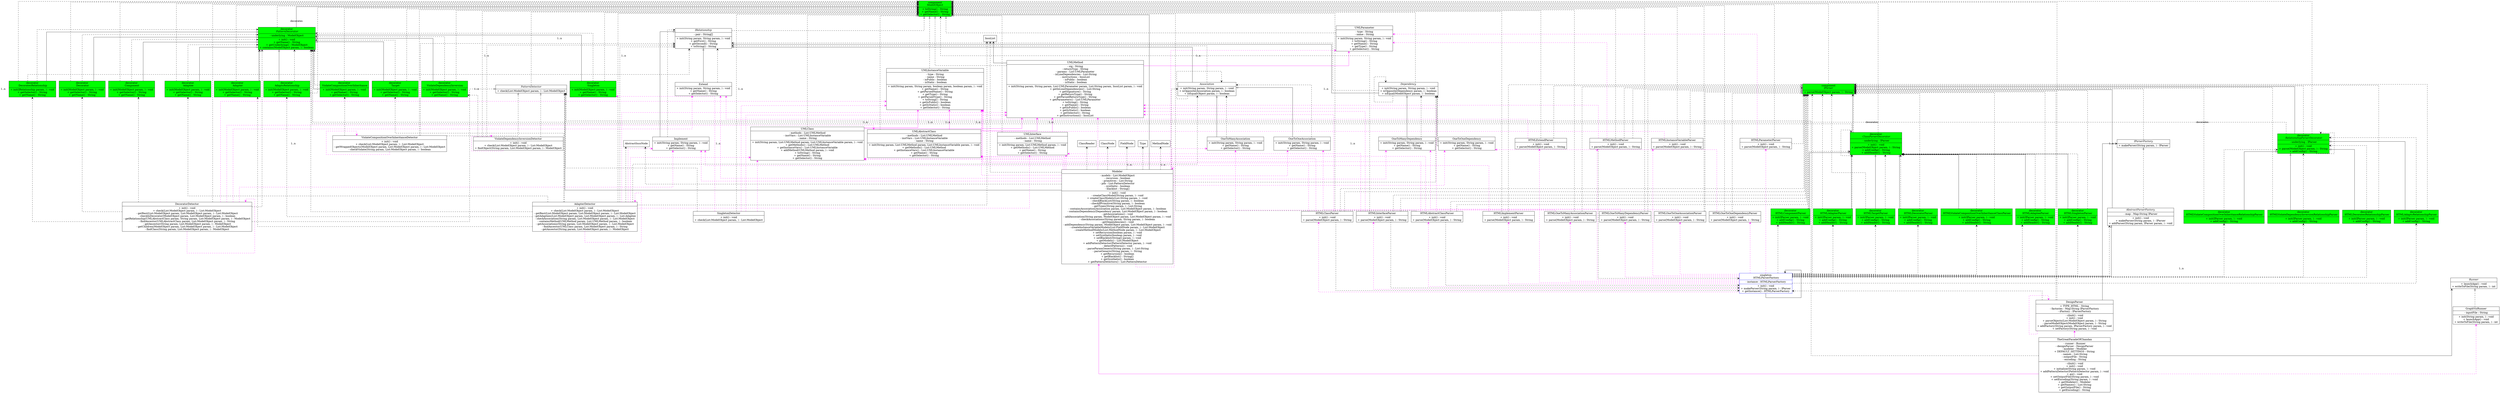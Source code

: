 digraph uml{rankdir=BT;splines=ortho;node[shape = box];Modeler[shape = "record",label=<{ Modeler|- models : List:ModelObject<br/>- recursion : boolean<br/>- primitives : List:String<br/>- pds : List:PatternDetector<br/>- synthetic : boolean<br/>- blacklist : String[]<br/>|+ init() : void<br/>- createClassModel(String param, ) : void<br/>+ createClassModels(List:String param, ) : void<br/>- checkBlackList(String param, ) : boolean<br/>- checkIfPrimitive(String param, ) : boolean<br/>- getTypes(String param, ) : List:String<br/>- containsAssociation(Association param, List:ModelObject param, ) : boolean<br/>- containsDependency(Dependency param, List:ModelObject param, ) : boolean<br/>- getAssociations() : void<br/>- addAssociation(String param, ModelObject param, List:ModelObject param, ) : void<br/>- checkAssociations(String param, String param, ) : boolean<br/>- getDependencies() : void<br/>- addDependency(String param, ModelObject param, List:ModelObject param, ) : void<br/>- createInstanceVariableModels(List:FieldNode param, ) : List:ModelObject<br/>- createMethodModels(List:MethodNode param, ) : List:ModelObject<br/>+ setRecursion(boolean param, ) : void<br/>+ setSynthetic(boolean param, ) : void<br/>+ setBlacklist(String[] param, ) : void<br/>+ getModels() : List:ModelObject<br/>+ addPatternDetector(PatternDetector param, ) : void<br/>- detectPatterns() : void<br/>- parseParamGeneric(String param, ) : List:String<br/>- parseGeneric(String param, ) : String<br/>+ getRecursion() : boolean<br/>+ getBlacklist() : String[]<br/>+ getSynthetic() : boolean<br/>+ getPatternDetectors() : List:PatternDetector<br/>}>];DesignParser[shape = "record",label=<{ DesignParser|+ TYPE_HTML : String<br/>- factories : Map:String IParserFactory<br/>- iFactory : IParserFactory<br/>|- clinit() : void<br/>+ init() : void<br/>+ parseObjects(List:ModelObject param, ) : String<br/>- parseModelObject(ModelObject param, ) : String<br/>+ addFactory(String param, IParserFactory param, ) : void<br/>+ setFactory(String param, ) : void<br/>}>];TheGreatFacadeOfChandan[shape = "record",label=<{ TheGreatFacadeOfChandan|- runner : Runner<br/>- designParser : DesignParser<br/>- modeler : Modeler<br/>+ DEFAULT_SETTINGS : String<br/>- names : List:String<br/>- outputFile : String<br/>- encoding : String<br/>|- clinit() : void<br/>+ init() : void<br/>+ initialize(String param, ) : void<br/>+ addPatternDetector(PatternDetector param, ) : void<br/>+ go() : void<br/>+ setOutputFile(String param, ) : void<br/>+ setEncoding(String param, ) : void<br/>+ getModeler() : Modeler<br/>+ getNames() : List:String<br/>+ getOutputFile() : String<br/>+ getEncoding() : String<br/>}>];AdapterDetector->PatternDetector [arrowhead="onormal",style="dashed"];AdapterDetector[shape = "record",label=<{ AdapterDetector|+ init() : void<br/>+ check(List:ModelObject param, ) : List:ModelObject<br/>- getRest(List:ModelObject param, List:ModelObject param, ) : List:ModelObject<br/>- getAdaptees(List:ModelObject param, List:ModelObject param, ) : List:Adaptee<br/>- checkAssociation(String param, List:ModelObject param, ) : List:ModelObject<br/>- containsMethod(UMLMethod param, List:UMLMethod param, ) : boolean<br/>- getAssociations(String param, List:ModelObject param, ) : List:ModelObject<br/>- findAncestor(UMLClass param, List:ModelObject param, ) : String<br/>- getAncestor(String param, List:ModelObject param, ) : ModelObject<br/>}>];DecoratorDetector->PatternDetector [arrowhead="onormal",style="dashed"];DecoratorDetector[shape = "record",label=<{ DecoratorDetector|+ init() : void<br/>+ check(List:ModelObject param, ) : List:ModelObject<br/>- getRest(List:ModelObject param, List:ModelObject param, ) : List:ModelObject<br/>- checkInDecorator(ModelObject param, List:ModelObject param, ) : boolean<br/>- getRelationship(UMLAbstractClass param, String param, List:ModelObject param, ) : ModelObject<br/>- findAncestor(UMLAbstractClass param, List:ModelObject param, ) : String<br/>- getAncestor(String param, List:ModelObject param, ) : ModelObject<br/>- getChildren(ModelObject param, List:ModelObject param, ) : List:ModelObject<br/>- findClass(String param, List:ModelObject param, ) : ModelObject<br/>}>];PatternDetector[shape = "record",label=<{<i>PatternDetector</i>|+ check(List:ModelObject param, ) : List:ModelObject<br/>}>];SingletonDetector->PatternDetector [arrowhead="onormal",style="dashed"];SingletonDetector[shape = "record",label=<{ SingletonDetector|+ init() : void<br/>+ check(List:ModelObject param, ) : List:ModelObject<br/>}>];ViolateCompositionOverInheritanceDetector->PatternDetector [arrowhead="onormal",style="dashed"];ViolateCompositionOverInheritanceDetector[shape = "record",label=<{ ViolateCompositionOverInheritanceDetector|+ init() : void<br/>+ check(List:ModelObject param, ) : List:ModelObject<br/>- getWrappedObjects(ModelObject param, List:ModelObject param, ) : List:ModelObject<br/>- checkViolate(String param, List:ModelObject param, ) : boolean<br/>}>];ViolateDependencyInversionDetector->PatternDetector [arrowhead="onormal",style="dashed"];ViolateDependencyInversionDetector[shape = "record",label=<{ ViolateDependencyInversionDetector|+ init() : void<br/>+ check(List:ModelObject param, ) : List:ModelObject<br/>+ findObject(String param, List:ModelObject param, ) : ModelObject<br/>}>];Runner[shape = "record",label=<{<i>Runner</i>|+ launchApp() : void<br/>+ writeToFile(String param, ) : int<br/>}>];GraphVizRunner->Runner [arrowhead="onormal",style="dashed"];GraphVizRunner[shape = "record",label=<{ GraphVizRunner|- inputFile : String<br/>|+ init(String param, ) : void<br/>+ launchApp() : void<br/>+ writeToFile(String param, ) : int<br/>}>];Adaptee->PatternDecorator [arrowhead="onormal"];Adapter->PatternDecorator [arrowhead="onormal"];AdaptsRelationship->PatternDecorator [arrowhead="onormal"];Association->IRelationship [arrowhead="onormal"];Association[shape = "record",label=<{ <i>Association</i>|+ init(String param, String param, ) : void<br/>+ isOpposite(Association param, ) : boolean<br/>+ isEqual(Object param, ) : boolean<br/>}>];Component->PatternDecorator [arrowhead="onormal"];DecoratesRelationship->PatternDecorator [arrowhead="onormal"];Decorator->PatternDecorator [arrowhead="onormal"];Dependency->IRelationship [arrowhead="onormal"];Dependency[shape = "record",label=<{ <i>Dependency</i>|+ init(String param, String param, ) : void<br/>+ isOpposite(Dependency param, ) : boolean<br/>+ isEqual(ModelObject param, ) : boolean<br/>}>];Extend->IRelationship [arrowhead="onormal"];Extend[shape = "record",label=<{ Extend|+ init(String param, String param, ) : void<br/>+ getName() : String<br/>+ getSelector() : String<br/>}>];Implement->IRelationship [arrowhead="onormal"];Implement[shape = "record",label=<{ Implement|+ init(String param, String param, ) : void<br/>+ getName() : String<br/>+ getSelector() : String<br/>}>];IRelationship->ModelObject [arrowhead="onormal",style="dashed"];IRelationship[shape = "record",label=<{ <i>IRelationship</i>|- pair : String[]<br/>|+ init(String param, String param, ) : void<br/>+ getFirst() : String<br/>+ getSecond() : String<br/>+ toString() : String<br/>}>];OneToManyAssociation->Association [arrowhead="onormal"];OneToManyAssociation[shape = "record",label=<{ OneToManyAssociation|+ init(String param, String param, ) : void<br/>+ getName() : String<br/>+ getSelector() : String<br/>}>];OneToManyDependency->Dependency [arrowhead="onormal"];OneToManyDependency[shape = "record",label=<{ OneToManyDependency|+ init(String param, String param, ) : void<br/>+ getName() : String<br/>+ getSelector() : String<br/>}>];OneToOneAssociation->Association [arrowhead="onormal"];OneToOneAssociation[shape = "record",label=<{ OneToOneAssociation|+ init(String param, String param, ) : void<br/>+ getName() : String<br/>+ getSelector() : String<br/>}>];OneToOneDependency->Dependency [arrowhead="onormal"];OneToOneDependency[shape = "record",label=<{ OneToOneDependency|+ init(String param, String param, ) : void<br/>+ getName() : String<br/>+ getSelector() : String<br/>}>];Singleton->PatternDecorator [arrowhead="onormal"];Target->PatternDecorator [arrowhead="onormal"];UMLAbstractClass->ModelObject [arrowhead="onormal",style="dashed"];UMLAbstractClass[shape = "record",label=<{ UMLAbstractClass|- methods : List:UMLMethod<br/>- instVars : List:UMLInstanceVariable<br/>- name : String<br/>|+ init(String param, List:UMLMethod param, List:UMLInstanceVariable param, ) : void<br/>+ getMethods() : List:UMLMethod<br/>+ getInstanceVars() : List:UMLInstanceVariable<br/>+ getName() : String<br/>+ getSelector() : String<br/>}>];UMLClass->ModelObject [arrowhead="onormal",style="dashed"];UMLClass[shape = "record",label=<{ UMLClass|- methods : List:UMLMethod<br/>- instVars : List:UMLInstanceVariable<br/>- name : String<br/>|+ init(String param, List:UMLMethod param, List:UMLInstanceVariable param, ) : void<br/>+ getMethods() : List:UMLMethod<br/>+ getInstanceVars() : List:UMLInstanceVariable<br/>+ addMethod(UMLMethod param, ) : void<br/>+ toString() : String<br/>+ getName() : String<br/>+ getSelector() : String<br/>}>];UMLInstanceVariable->ModelObject [arrowhead="onormal",style="dashed"];UMLInstanceVariable[shape = "record",label=<{ UMLInstanceVariable|- type : String<br/>- name : String<br/>- isPublic : boolean<br/>- isStatic : boolean<br/>|+ init(String param, String param, boolean param, boolean param, ) : void<br/>+ getName() : String<br/>+ getParsedName() : String<br/>+ getType() : String<br/>+ getParsedType() : String<br/>+ toString() : String<br/>+ getIsPublic() : boolean<br/>+ getIsStatic() : boolean<br/>+ getSelector() : String<br/>}>];UMLInterface->ModelObject [arrowhead="onormal",style="dashed"];UMLInterface[shape = "record",label=<{ UMLInterface|- methods : List:UMLMethod<br/>- name : String<br/>|+ init(String param, List:UMLMethod param, ) : void<br/>+ getMethods() : List:UMLMethod<br/>+ getName() : String<br/>+ getSelector() : String<br/>}>];UMLMethod->ModelObject [arrowhead="onormal",style="dashed"];UMLMethod[shape = "record",label=<{ UMLMethod|- sig : String<br/>- returnType : String<br/>- params : List:UMLParameter<br/>- inLineDependencies : List:String<br/>- instructions : InsnList<br/>- isPublic : boolean<br/>- isStatic : boolean<br/>|+ init(String param, String param, List:UMLParameter param, List:String param, InsnList param, ) : void<br/>+ getInLineDependencies() : List:String<br/>+ getSignature() : String<br/>+ getReturnType() : String<br/>+ getParsedReturnType() : String<br/>+ getParameters() : List:UMLParameter<br/>+ toString() : String<br/>+ getName() : String<br/>+ getIsPublic() : boolean<br/>+ getIsStatic() : boolean<br/>+ getSelector() : String<br/>+ getInstructions() : InsnList<br/>}>];UMLParameter->ModelObject [arrowhead="onormal",style="dashed"];UMLParameter[shape = "record",label=<{ UMLParameter|- type : String<br/>- name : String<br/>|+ init(String param, String param, ) : void<br/>+ toString() : String<br/>+ getName() : String<br/>+ getType() : String<br/>+ getSelector() : String<br/>}>];ViolateCompositionOverInheritance->PatternDecorator [arrowhead="onormal"];ViolateDependencyInversion->PatternDecorator [arrowhead="onormal"];AbstractParserFactory->IParserFactory [arrowhead="onormal",style="dashed"];AbstractParserFactory[shape = "record",label=<{ <i>AbstractParserFactory</i>|- map : Map:String IParser<br/>|+ init() : void<br/>+ makeParser(String param, ) : IParser<br/>+ addParser(String param, IParser param, ) : void<br/>}>];HTMLParserFactory->AbstractParserFactory [arrowhead="onormal"];IParserFactory[shape = "record",label=<{<i>IParserFactory</i>|+ makeParser(String param, ) : IParser<br/>}>];HTMLAbstractClassParser->IParser [arrowhead="onormal",style="dashed"];HTMLAbstractClassParser[shape = "record",label=<{ HTMLAbstractClassParser|+ init() : void<br/>+ parse(ModelObject param, ) : String<br/>}>];HTMLAdapteeParser->ClassParserDecorator [arrowhead="onormal"];HTMLAdapterParser->ClassParserDecorator [arrowhead="onormal"];HTMLAdaptsRelationshipParser->RelationshipParserDecorator [arrowhead="onormal"];HTMLClassParser->IParser [arrowhead="onormal",style="dashed"];HTMLClassParser[shape = "record",label=<{ HTMLClassParser|+ init() : void<br/>+ parse(ModelObject param, ) : String<br/>}>];HTMLComponentParser->ClassParserDecorator [arrowhead="onormal"];HTMLDecoratesRelationshipParser->RelationshipParserDecorator [arrowhead="onormal"];HTMLDecoratorParser->ClassParserDecorator [arrowhead="onormal"];HTMLExtendParser->IParser [arrowhead="onormal",style="dashed"];HTMLExtendParser[shape = "record",label=<{ HTMLExtendParser|+ init() : void<br/>+ parse(ModelObject param, ) : String<br/>}>];HTMLImplementParser->IParser [arrowhead="onormal",style="dashed"];HTMLImplementParser[shape = "record",label=<{ HTMLImplementParser|+ init() : void<br/>+ parse(ModelObject param, ) : String<br/>}>];HTMLInstanceVariableParser->IParser [arrowhead="onormal",style="dashed"];HTMLInstanceVariableParser[shape = "record",label=<{ HTMLInstanceVariableParser|+ init() : void<br/>+ parse(ModelObject param, ) : String<br/>}>];HTMLInterfaceParser->IParser [arrowhead="onormal",style="dashed"];HTMLInterfaceParser[shape = "record",label=<{ HTMLInterfaceParser|+ init() : void<br/>+ parse(ModelObject param, ) : String<br/>}>];HTMLMethodParser->IParser [arrowhead="onormal",style="dashed"];HTMLMethodParser[shape = "record",label=<{ HTMLMethodParser|+ init() : void<br/>+ parse(ModelObject param, ) : String<br/>}>];HTMLOneToManyAssociationParser->IParser [arrowhead="onormal",style="dashed"];HTMLOneToManyAssociationParser[shape = "record",label=<{ HTMLOneToManyAssociationParser|+ init() : void<br/>+ parse(ModelObject param, ) : String<br/>}>];HTMLOneToManyDependencyParser->IParser [arrowhead="onormal",style="dashed"];HTMLOneToManyDependencyParser[shape = "record",label=<{ HTMLOneToManyDependencyParser|+ init() : void<br/>+ parse(ModelObject param, ) : String<br/>}>];HTMLOneToOneAssociationParser->IParser [arrowhead="onormal",style="dashed"];HTMLOneToOneAssociationParser[shape = "record",label=<{ HTMLOneToOneAssociationParser|+ init() : void<br/>+ parse(ModelObject param, ) : String<br/>}>];HTMLOneToOneDependencyParser->IParser [arrowhead="onormal",style="dashed"];HTMLOneToOneDependencyParser[shape = "record",label=<{ HTMLOneToOneDependencyParser|+ init() : void<br/>+ parse(ModelObject param, ) : String<br/>}>];HTMLParameterParser->IParser [arrowhead="onormal",style="dashed"];HTMLParameterParser[shape = "record",label=<{ HTMLParameterParser|+ init() : void<br/>+ parse(ModelObject param, ) : String<br/>}>];HTMLSingletonParser->ClassParserDecorator [arrowhead="onormal"];HTMLTargetParser->ClassParserDecorator [arrowhead="onormal"];HTMLViolateCompositionOverInheritanceClassParser->ClassParserDecorator [arrowhead="onormal"];HTMLViolateCompositionOverInheritanceRelationshipParser->RelationshipParserDecorator [arrowhead="onormal"];HTMLViolateDependencyInversionRelationshipParser->RelationshipParserDecorator [arrowhead="onormal"];Modeler->ModelObject [arrowhead="vee",label="1..n"];Modeler->PatternDetector [arrowhead="vee",label="1..n"];DesignParser->IParserFactory [arrowhead="vee",label="1..n"];TheGreatFacadeOfChandan->Runner [arrowhead="vee"];TheGreatFacadeOfChandan->DesignParser [color=magenta arrowhead="vee"];TheGreatFacadeOfChandan->Modeler [color=magenta arrowhead="vee"];PatternDecorator->ModelObject [arrowhead="vee"];UMLAbstractClass->UMLMethod [color=magenta arrowhead="vee",label="1..n"];UMLAbstractClass->UMLInstanceVariable [color=magenta arrowhead="vee",label="1..n"];UMLClass->UMLMethod [color=magenta arrowhead="vee",label="1..n"];UMLClass->UMLInstanceVariable [color=magenta arrowhead="vee",label="1..n"];UMLInterface->UMLMethod [color=magenta arrowhead="vee",label="1..n"];UMLMethod->UMLParameter [color=magenta arrowhead="vee",label="1..n"];UMLMethod->InsnList [arrowhead="vee"];AbstractParserFactory->IParser [arrowhead="vee",label="1..n"];HTMLParserFactory->HTMLParserFactory [arrowhead="vee"];ClassParserDecorator->IParser [arrowhead="vee"];RelationshipParserDecorator->IParser [arrowhead="vee"];Modeler->Modeler [color=magenta arrowhead="vee",style="dashed"];Modeler->ClassReader [arrowhead="vee",style="dashed"];Modeler->ClassNode [arrowhead="vee",style="dashed"];Modeler->Extend [color=magenta arrowhead="vee",style="dashed"];Modeler->Implement [color=magenta arrowhead="vee",style="dashed"];Modeler->UMLInterface [color=magenta arrowhead="vee",style="dashed"];Modeler->UMLAbstractClass [color=magenta arrowhead="vee",style="dashed"];Modeler->UMLClass [color=magenta arrowhead="vee",style="dashed"];Modeler->Association [arrowhead="vee",style="dashed"];Modeler->Dependency [arrowhead="vee",style="dashed"];Modeler->UMLInstanceVariable [color=magenta arrowhead="vee",style="dashed"];Modeler->OneToManyAssociation [color=magenta arrowhead="vee",style="dashed"];Modeler->OneToOneAssociation [color=magenta arrowhead="vee",style="dashed"];Modeler->UMLMethod [color=magenta arrowhead="vee",style="dashed"];Modeler->UMLParameter [color=magenta arrowhead="vee",style="dashed"];Modeler->OneToManyDependency [color=magenta arrowhead="vee",style="dashed"];Modeler->OneToOneDependency [color=magenta arrowhead="vee",style="dashed"];Modeler->FieldNode [arrowhead="vee",style="dashed",label="1..n"];Modeler->Type [arrowhead="vee",style="dashed"];Modeler->MethodNode [arrowhead="vee",style="dashed",label="1..n"];Modeler->InsnList [arrowhead="vee",style="dashed"];Modeler->AbstractInsnNode [arrowhead="vee",style="dashed"];DesignParser->HTMLParserFactory [arrowhead="vee",style="dashed"];DesignParser->ModelObject [arrowhead="vee",style="dashed",label="1..n"];DesignParser->DesignParser [color=magenta arrowhead="vee",style="dashed"];DesignParser->IParser [arrowhead="vee",style="dashed"];TheGreatFacadeOfChandan->PatternDetector [arrowhead="vee",style="dashed"];TheGreatFacadeOfChandan->GraphVizRunner [color=magenta arrowhead="vee",style="dashed"];AdapterDetector->ModelObject [arrowhead="vee",style="dashed",label="1..n"];AdapterDetector->AdapterDetector [color=magenta arrowhead="vee",style="dashed"];AdapterDetector->UMLClass [color=magenta arrowhead="vee",style="dashed"];AdapterDetector->UMLInterface [color=magenta arrowhead="vee",style="dashed"];AdapterDetector->UMLMethod [color=magenta arrowhead="vee",style="dashed"];AdapterDetector->InsnList [arrowhead="vee",style="dashed"];AdapterDetector->AbstractInsnNode [arrowhead="vee",style="dashed"];AdapterDetector->Adapter [arrowhead="vee",style="dashed"];AdapterDetector->Target [arrowhead="vee",style="dashed"];AdapterDetector->AdaptsRelationship [arrowhead="vee",style="dashed"];AdapterDetector->PatternDecorator [arrowhead="vee",style="dashed"];AdapterDetector->Adaptee [arrowhead="vee",style="dashed",label="1..n"];AdapterDetector->Association [arrowhead="vee",style="dashed"];AdapterDetector->IRelationship [arrowhead="vee",style="dashed"];AdapterDetector->Implement [color=magenta arrowhead="vee",style="dashed"];DecoratorDetector->ModelObject [arrowhead="vee",style="dashed",label="1..n"];DecoratorDetector->DecoratorDetector [color=magenta arrowhead="vee",style="dashed"];DecoratorDetector->UMLAbstractClass [color=magenta arrowhead="vee",style="dashed"];DecoratorDetector->UMLInstanceVariable [color=magenta arrowhead="vee",style="dashed"];DecoratorDetector->Decorator [arrowhead="vee",style="dashed"];DecoratorDetector->PatternDecorator [arrowhead="vee",style="dashed"];DecoratorDetector->Implement [color=magenta arrowhead="vee",style="dashed"];DecoratorDetector->DecoratesRelationship [arrowhead="vee",style="dashed"];DecoratorDetector->Component [arrowhead="vee",style="dashed"];DecoratorDetector->Extend [color=magenta arrowhead="vee",style="dashed"];PatternDetector->ModelObject [arrowhead="vee",style="dashed",label="1..n"];SingletonDetector->ModelObject [arrowhead="vee",style="dashed",label="1..n"];SingletonDetector->UMLClass [color=magenta arrowhead="vee",style="dashed"];SingletonDetector->UMLInstanceVariable [color=magenta arrowhead="vee",style="dashed"];SingletonDetector->Singleton [color=magenta arrowhead="vee",style="dashed"];SingletonDetector->UMLMethod [color=magenta arrowhead="vee",style="dashed"];ViolateCompositionOverInheritanceDetector->ModelObject [arrowhead="vee",style="dashed",label="1..n"];ViolateCompositionOverInheritanceDetector->IRelationship [arrowhead="vee",style="dashed"];ViolateCompositionOverInheritanceDetector->ViolateCompositionOverInheritanceDetector [color=magenta arrowhead="vee",style="dashed"];ViolateCompositionOverInheritanceDetector->ViolateCompositionOverInheritance [arrowhead="vee",style="dashed"];ViolateDependencyInversionDetector->ModelObject [arrowhead="vee",style="dashed",label="1..n"];ViolateDependencyInversionDetector->IRelationship [arrowhead="vee",style="dashed"];ViolateDependencyInversionDetector->ViolateDependencyInversionDetector [color=magenta arrowhead="vee",style="dashed"];ViolateDependencyInversionDetector->ViolateDependencyInversion [arrowhead="vee",style="dashed"];Adaptee->ModelObject [arrowhead="vee",style="dashed"];Adaptee->PatternDecorator [arrowhead="vee",style="dashed"];Adapter->ModelObject [arrowhead="vee",style="dashed"];Adapter->PatternDecorator [arrowhead="vee",style="dashed"];AdaptsRelationship->ModelObject [arrowhead="vee",style="dashed"];AdaptsRelationship->PatternDecorator [arrowhead="vee",style="dashed"];Association->IRelationship [arrowhead="vee",style="dashed"];Association->Association [arrowhead="vee",style="dashed"];Component->ModelObject [arrowhead="vee",style="dashed"];Component->PatternDecorator [arrowhead="vee",style="dashed"];DecoratesRelationship->IRelationship [arrowhead="vee",style="dashed"];DecoratesRelationship->PatternDecorator [arrowhead="vee",style="dashed"];DecoratesRelationship->ModelObject [arrowhead="vee",style="dashed"];Decorator->ModelObject [arrowhead="vee",style="dashed"];Decorator->PatternDecorator [arrowhead="vee",style="dashed"];Dependency->IRelationship [arrowhead="vee",style="dashed"];Dependency->Dependency [arrowhead="vee",style="dashed"];Dependency->ModelObject [arrowhead="vee",style="dashed"];Extend->IRelationship [arrowhead="vee",style="dashed"];Implement->IRelationship [arrowhead="vee",style="dashed"];OneToManyAssociation->Association [arrowhead="vee",style="dashed"];OneToManyDependency->Dependency [arrowhead="vee",style="dashed"];OneToOneAssociation->Association [arrowhead="vee",style="dashed"];OneToOneDependency->Dependency [arrowhead="vee",style="dashed"];Singleton->ModelObject [arrowhead="vee",style="dashed"];Singleton->PatternDecorator [arrowhead="vee",style="dashed"];Target->ModelObject [arrowhead="vee",style="dashed"];Target->PatternDecorator [arrowhead="vee",style="dashed"];ViolateCompositionOverInheritance->ModelObject [arrowhead="vee",style="dashed"];ViolateCompositionOverInheritance->PatternDecorator [arrowhead="vee",style="dashed"];ViolateDependencyInversion->ModelObject [arrowhead="vee",style="dashed"];ViolateDependencyInversion->PatternDecorator [arrowhead="vee",style="dashed"];HTMLParserFactory->AbstractParserFactory [arrowhead="vee",style="dashed"];HTMLParserFactory->HTMLClassParser [color=magenta arrowhead="vee",style="dashed"];HTMLParserFactory->HTMLAbstractClassParser [color=magenta arrowhead="vee",style="dashed"];HTMLParserFactory->HTMLInterfaceParser [color=magenta arrowhead="vee",style="dashed"];HTMLParserFactory->HTMLMethodParser [color=magenta arrowhead="vee",style="dashed"];HTMLParserFactory->HTMLInstanceVariableParser [color=magenta arrowhead="vee",style="dashed"];HTMLParserFactory->HTMLParameterParser [color=magenta arrowhead="vee",style="dashed"];HTMLParserFactory->HTMLExtendParser [color=magenta arrowhead="vee",style="dashed"];HTMLParserFactory->HTMLImplementParser [color=magenta arrowhead="vee",style="dashed"];HTMLParserFactory->HTMLOneToOneAssociationParser [color=magenta arrowhead="vee",style="dashed"];HTMLParserFactory->HTMLOneToManyAssociationParser [color=magenta arrowhead="vee",style="dashed"];HTMLParserFactory->HTMLOneToOneDependencyParser [color=magenta arrowhead="vee",style="dashed"];HTMLParserFactory->HTMLOneToManyDependencyParser [color=magenta arrowhead="vee",style="dashed"];HTMLParserFactory->HTMLSingletonParser [arrowhead="vee",style="dashed"];HTMLParserFactory->HTMLViolateCompositionOverInheritanceClassParser [arrowhead="vee",style="dashed"];HTMLParserFactory->HTMLViolateCompositionOverInheritanceRelationshipParser [arrowhead="vee",style="dashed"];HTMLParserFactory->HTMLDecoratorParser [arrowhead="vee",style="dashed"];HTMLParserFactory->HTMLDecoratesRelationshipParser [arrowhead="vee",style="dashed"];HTMLParserFactory->HTMLComponentParser [arrowhead="vee",style="dashed"];HTMLParserFactory->HTMLViolateDependencyInversionRelationshipParser [arrowhead="vee",style="dashed"];HTMLParserFactory->HTMLTargetParser [arrowhead="vee",style="dashed"];HTMLParserFactory->HTMLAdapteeParser [arrowhead="vee",style="dashed"];HTMLParserFactory->HTMLAdaptsRelationshipParser [arrowhead="vee",style="dashed"];HTMLParserFactory->HTMLAdapterParser [arrowhead="vee",style="dashed"];HTMLParserFactory->IParser [arrowhead="vee",style="dashed"];IParserFactory->IParser [arrowhead="vee",style="dashed"];ClassParserDecorator->ModelObject [arrowhead="vee",style="dashed"];ClassParserDecorator->PatternDecorator [arrowhead="vee",style="dashed"];ClassParserDecorator->ClassParserDecorator [arrowhead="vee",style="dashed"];HTMLAbstractClassParser->ModelObject [arrowhead="vee",style="dashed"];HTMLAbstractClassParser->UMLAbstractClass [color=magenta arrowhead="vee",style="dashed"];HTMLAbstractClassParser->HTMLParserFactory [arrowhead="vee",style="dashed"];HTMLAbstractClassParser->UMLInstanceVariable [color=magenta arrowhead="vee",style="dashed"];HTMLAbstractClassParser->IParser [arrowhead="vee",style="dashed"];HTMLAbstractClassParser->UMLMethod [color=magenta arrowhead="vee",style="dashed"];HTMLAdapteeParser->IParser [arrowhead="vee",style="dashed"];HTMLAdapteeParser->ClassParserDecorator [arrowhead="vee",style="dashed"];HTMLAdapterParser->IParser [arrowhead="vee",style="dashed"];HTMLAdapterParser->ClassParserDecorator [arrowhead="vee",style="dashed"];HTMLAdaptsRelationshipParser->IParser [arrowhead="vee",style="dashed"];HTMLAdaptsRelationshipParser->RelationshipParserDecorator [arrowhead="vee",style="dashed"];HTMLClassParser->ModelObject [arrowhead="vee",style="dashed"];HTMLClassParser->UMLClass [color=magenta arrowhead="vee",style="dashed"];HTMLClassParser->HTMLParserFactory [arrowhead="vee",style="dashed"];HTMLClassParser->UMLInstanceVariable [color=magenta arrowhead="vee",style="dashed"];HTMLClassParser->IParser [arrowhead="vee",style="dashed"];HTMLClassParser->UMLMethod [color=magenta arrowhead="vee",style="dashed"];HTMLComponentParser->IParser [arrowhead="vee",style="dashed"];HTMLComponentParser->ClassParserDecorator [arrowhead="vee",style="dashed"];HTMLDecoratesRelationshipParser->IParser [arrowhead="vee",style="dashed"];HTMLDecoratesRelationshipParser->RelationshipParserDecorator [arrowhead="vee",style="dashed"];HTMLDecoratorParser->IParser [arrowhead="vee",style="dashed"];HTMLDecoratorParser->ClassParserDecorator [arrowhead="vee",style="dashed"];HTMLExtendParser->ModelObject [arrowhead="vee",style="dashed"];HTMLExtendParser->Extend [color=magenta arrowhead="vee",style="dashed"];HTMLImplementParser->ModelObject [arrowhead="vee",style="dashed"];HTMLImplementParser->Implement [color=magenta arrowhead="vee",style="dashed"];HTMLInstanceVariableParser->ModelObject [arrowhead="vee",style="dashed"];HTMLInstanceVariableParser->UMLInstanceVariable [color=magenta arrowhead="vee",style="dashed"];HTMLInterfaceParser->ModelObject [arrowhead="vee",style="dashed"];HTMLInterfaceParser->UMLInterface [color=magenta arrowhead="vee",style="dashed"];HTMLInterfaceParser->HTMLParserFactory [arrowhead="vee",style="dashed"];HTMLInterfaceParser->UMLMethod [color=magenta arrowhead="vee",style="dashed"];HTMLInterfaceParser->IParser [arrowhead="vee",style="dashed"];HTMLMethodParser->ModelObject [arrowhead="vee",style="dashed"];HTMLMethodParser->UMLMethod [color=magenta arrowhead="vee",style="dashed"];HTMLMethodParser->HTMLParserFactory [arrowhead="vee",style="dashed"];HTMLMethodParser->UMLParameter [color=magenta arrowhead="vee",style="dashed"];HTMLMethodParser->IParser [arrowhead="vee",style="dashed"];HTMLOneToManyAssociationParser->ModelObject [arrowhead="vee",style="dashed"];HTMLOneToManyAssociationParser->OneToManyAssociation [color=magenta arrowhead="vee",style="dashed"];HTMLOneToManyDependencyParser->ModelObject [arrowhead="vee",style="dashed"];HTMLOneToManyDependencyParser->OneToManyDependency [color=magenta arrowhead="vee",style="dashed"];HTMLOneToOneAssociationParser->ModelObject [arrowhead="vee",style="dashed"];HTMLOneToOneAssociationParser->OneToOneAssociation [color=magenta arrowhead="vee",style="dashed"];HTMLOneToOneDependencyParser->ModelObject [arrowhead="vee",style="dashed"];HTMLOneToOneDependencyParser->OneToOneDependency [color=magenta arrowhead="vee",style="dashed"];HTMLParameterParser->ModelObject [arrowhead="vee",style="dashed"];HTMLParameterParser->UMLParameter [color=magenta arrowhead="vee",style="dashed"];HTMLSingletonParser->IParser [arrowhead="vee",style="dashed"];HTMLSingletonParser->ClassParserDecorator [arrowhead="vee",style="dashed"];HTMLTargetParser->IParser [arrowhead="vee",style="dashed"];HTMLTargetParser->ClassParserDecorator [arrowhead="vee",style="dashed"];HTMLViolateCompositionOverInheritanceClassParser->IParser [arrowhead="vee",style="dashed"];HTMLViolateCompositionOverInheritanceClassParser->ClassParserDecorator [arrowhead="vee",style="dashed"];HTMLViolateCompositionOverInheritanceRelationshipParser->IParser [arrowhead="vee",style="dashed"];HTMLViolateCompositionOverInheritanceRelationshipParser->RelationshipParserDecorator [arrowhead="vee",style="dashed"];HTMLViolateDependencyInversionRelationshipParser->IParser [arrowhead="vee",style="dashed"];HTMLViolateDependencyInversionRelationshipParser->RelationshipParserDecorator [arrowhead="vee",style="dashed"];IParser->ModelObject [arrowhead="vee",style="dashed"];RelationshipParserDecorator->ModelObject [arrowhead="vee",style="dashed"];RelationshipParserDecorator->PatternDecorator [arrowhead="vee",style="dashed"];RelationshipParserDecorator->RelationshipParserDecorator [arrowhead="vee",style="dashed"];HTMLParserFactory[color=blue,shape = "record",label=<{singleton<br /> HTMLParserFactory|- instance : HTMLParserFactory<br/>|+ init() : void<br/>+ makeParser(String param, ) : IParser<br/>+ getInstance() : HTMLParserFactory<br/>}>];PatternDecorator[style=filled,fillcolor=green,shape = "record",label=<{decorator<br /> <i>PatternDecorator</i>|- underlying : ModelObject<br/>|+ init() : void<br/>+ getName() : String<br/>+ getUnderlying() : ModelObject<br/>+ contains(ModelObject param, ) : boolean<br/>}>];Adaptee[style=filled,fillcolor=green,shape = "record",label=<{decorator<br /> Adaptee|+ init(ModelObject param, ) : void<br/>+ getSelector() : String<br/>+ getName() : String<br/>}>];Adapter[style=filled,fillcolor=green,shape = "record",label=<{decorator<br /> Adapter|+ init(ModelObject param, ) : void<br/>+ getSelector() : String<br/>+ getName() : String<br/>}>];AdaptsRelationship[style=filled,fillcolor=green,shape = "record",label=<{decorator<br /> AdaptsRelationship|+ init(ModelObject param, ) : void<br/>+ getSelector() : String<br/>+ getName() : String<br/>}>];Component[style=filled,fillcolor=green,shape = "record",label=<{decorator<br /> Component|+ init(ModelObject param, ) : void<br/>+ getSelector() : String<br/>+ getName() : String<br/>}>];DecoratesRelationship[style=filled,fillcolor=green,shape = "record",label=<{decorator<br /> DecoratesRelationship|+ init(IRelationship param, ) : void<br/>+ getSelector() : String<br/>+ getName() : String<br/>}>];Decorator[style=filled,fillcolor=green,shape = "record",label=<{decorator<br /> Decorator|+ init(ModelObject param, ) : void<br/>+ getSelector() : String<br/>+ getName() : String<br/>}>];Singleton[style=filled,fillcolor=green,shape = "record",label=<{decorator<br /> Singleton|+ init(ModelObject param, ) : void<br/>+ getName() : String<br/>+ getSelector() : String<br/>}>];Target[style=filled,fillcolor=green,shape = "record",label=<{decorator<br /> Target|+ init(ModelObject param, ) : void<br/>+ getSelector() : String<br/>+ getName() : String<br/>}>];ViolateCompositionOverInheritance[style=filled,fillcolor=green,shape = "record",label=<{decorator<br /> ViolateCompositionOverInheritance|+ init(ModelObject param, ) : void<br/>+ getName() : String<br/>+ getSelector() : String<br/>}>];ViolateDependencyInversion[style=filled,fillcolor=green,shape = "record",label=<{decorator<br /> ViolateDependencyInversion|+ init(ModelObject param, ) : void<br/>+ getSelector() : String<br/>+ getName() : String<br/>}>];ModelObject[style=filled,fillcolor=green,shape = "record",label=<{component<br /><i>ModelObject</i>|+ toString() : String<br/>+ getName() : String<br/>+ getSelector() : String<br/>}>];PatternDecorator->ModelObject [label="decorates" arrowhead="onormal",style="dashed"];ClassParserDecorator[style=filled,fillcolor=green,shape = "record",label=<{decorator<br /> <i>ClassParserDecorator</i>|- underlying : IParser<br/>|+ init() : void<br/>+ parse(ModelObject param, ) : String<br/>+ addConfig() : String<br/>+ addHeader() : String<br/>}>];HTMLAdapteeParser[style=filled,fillcolor=green,shape = "record",label=<{decorator<br /> HTMLAdapteeParser|+ init(IParser param, ) : void<br/>+ addConfig() : String<br/>+ addHeader() : String<br/>}>];HTMLAdapterParser[style=filled,fillcolor=green,shape = "record",label=<{decorator<br /> HTMLAdapterParser|+ init(IParser param, ) : void<br/>+ addConfig() : String<br/>+ addHeader() : String<br/>}>];HTMLComponentParser[style=filled,fillcolor=green,shape = "record",label=<{decorator<br /> HTMLComponentParser|+ init(IParser param, ) : void<br/>+ addConfig() : String<br/>+ addHeader() : String<br/>}>];HTMLDecoratorParser[style=filled,fillcolor=green,shape = "record",label=<{decorator<br /> HTMLDecoratorParser|+ init(IParser param, ) : void<br/>+ addConfig() : String<br/>+ addHeader() : String<br/>}>];HTMLSingletonParser[style=filled,fillcolor=green,shape = "record",label=<{decorator<br /> HTMLSingletonParser|+ init(IParser param, ) : void<br/>+ addConfig() : String<br/>+ addHeader() : String<br/>}>];HTMLTargetParser[style=filled,fillcolor=green,shape = "record",label=<{decorator<br /> HTMLTargetParser|+ init(IParser param, ) : void<br/>+ addConfig() : String<br/>+ addHeader() : String<br/>}>];HTMLViolateCompositionOverInheritanceClassParser[style=filled,fillcolor=green,shape = "record",label=<{decorator<br /> HTMLViolateCompositionOverInheritanceClassParser|+ init(IParser param, ) : void<br/>+ addConfig() : String<br/>+ addHeader() : String<br/>}>];IParser[style=filled,fillcolor=green,shape = "record",label=<{component<br /><i>IParser</i>|+ parse(ModelObject param, ) : String<br/>}>];ClassParserDecorator->IParser [label="decorates" arrowhead="onormal",style="dashed"];RelationshipParserDecorator[style=filled,fillcolor=green,shape = "record",label=<{decorator<br /> <i>RelationshipParserDecorator</i>|- underlying : IParser<br/>|+ init() : void<br/>+ parse(ModelObject param, ) : String<br/>+ addConfig() : String<br/>}>];HTMLAdaptsRelationshipParser[style=filled,fillcolor=green,shape = "record",label=<{decorator<br /> HTMLAdaptsRelationshipParser|+ init(IParser param, ) : void<br/>+ addConfig() : String<br/>}>];HTMLDecoratesRelationshipParser[style=filled,fillcolor=green,shape = "record",label=<{decorator<br /> HTMLDecoratesRelationshipParser|+ init(IParser param, ) : void<br/>+ addConfig() : String<br/>}>];HTMLViolateCompositionOverInheritanceRelationshipParser[style=filled,fillcolor=green,shape = "record",label=<{decorator<br /> HTMLViolateCompositionOverInheritanceRelationshipParser|+ init(IParser param, ) : void<br/>+ addConfig() : String<br/>}>];HTMLViolateDependencyInversionRelationshipParser[style=filled,fillcolor=green,shape = "record",label=<{decorator<br /> HTMLViolateDependencyInversionRelationshipParser|+ init(IParser param, ) : void<br/>+ addConfig() : String<br/>}>];IParser[style=filled,fillcolor=green,shape = "record",label=<{component<br /><i>IParser</i>|+ parse(ModelObject param, ) : String<br/>}>];RelationshipParserDecorator->IParser [label="decorates" arrowhead="onormal",style="dashed"];}